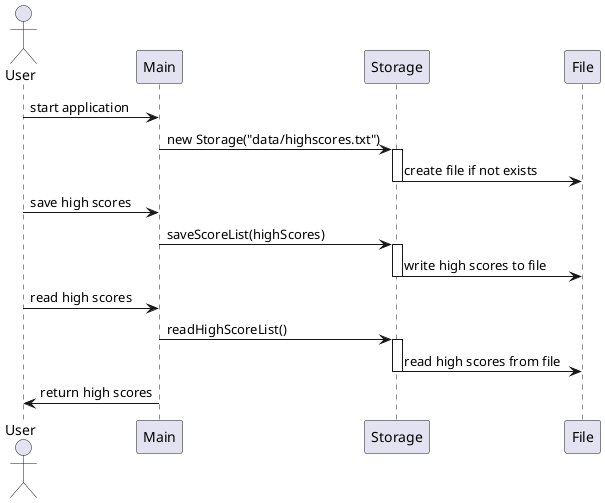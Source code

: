 @startuml
actor User
participant Main
participant Storage
participant File

User -> Main: start application
Main -> Storage: new Storage("data/highscores.txt")
activate Storage
Storage -> File: create file if not exists
deactivate Storage

User -> Main: save high scores
Main -> Storage: saveScoreList(highScores)
activate Storage
Storage -> File: write high scores to file
deactivate Storage

User -> Main: read high scores
Main -> Storage: readHighScoreList()
activate Storage
Storage -> File: read high scores from file
deactivate Storage
Main -> User: return high scores
@enduml

